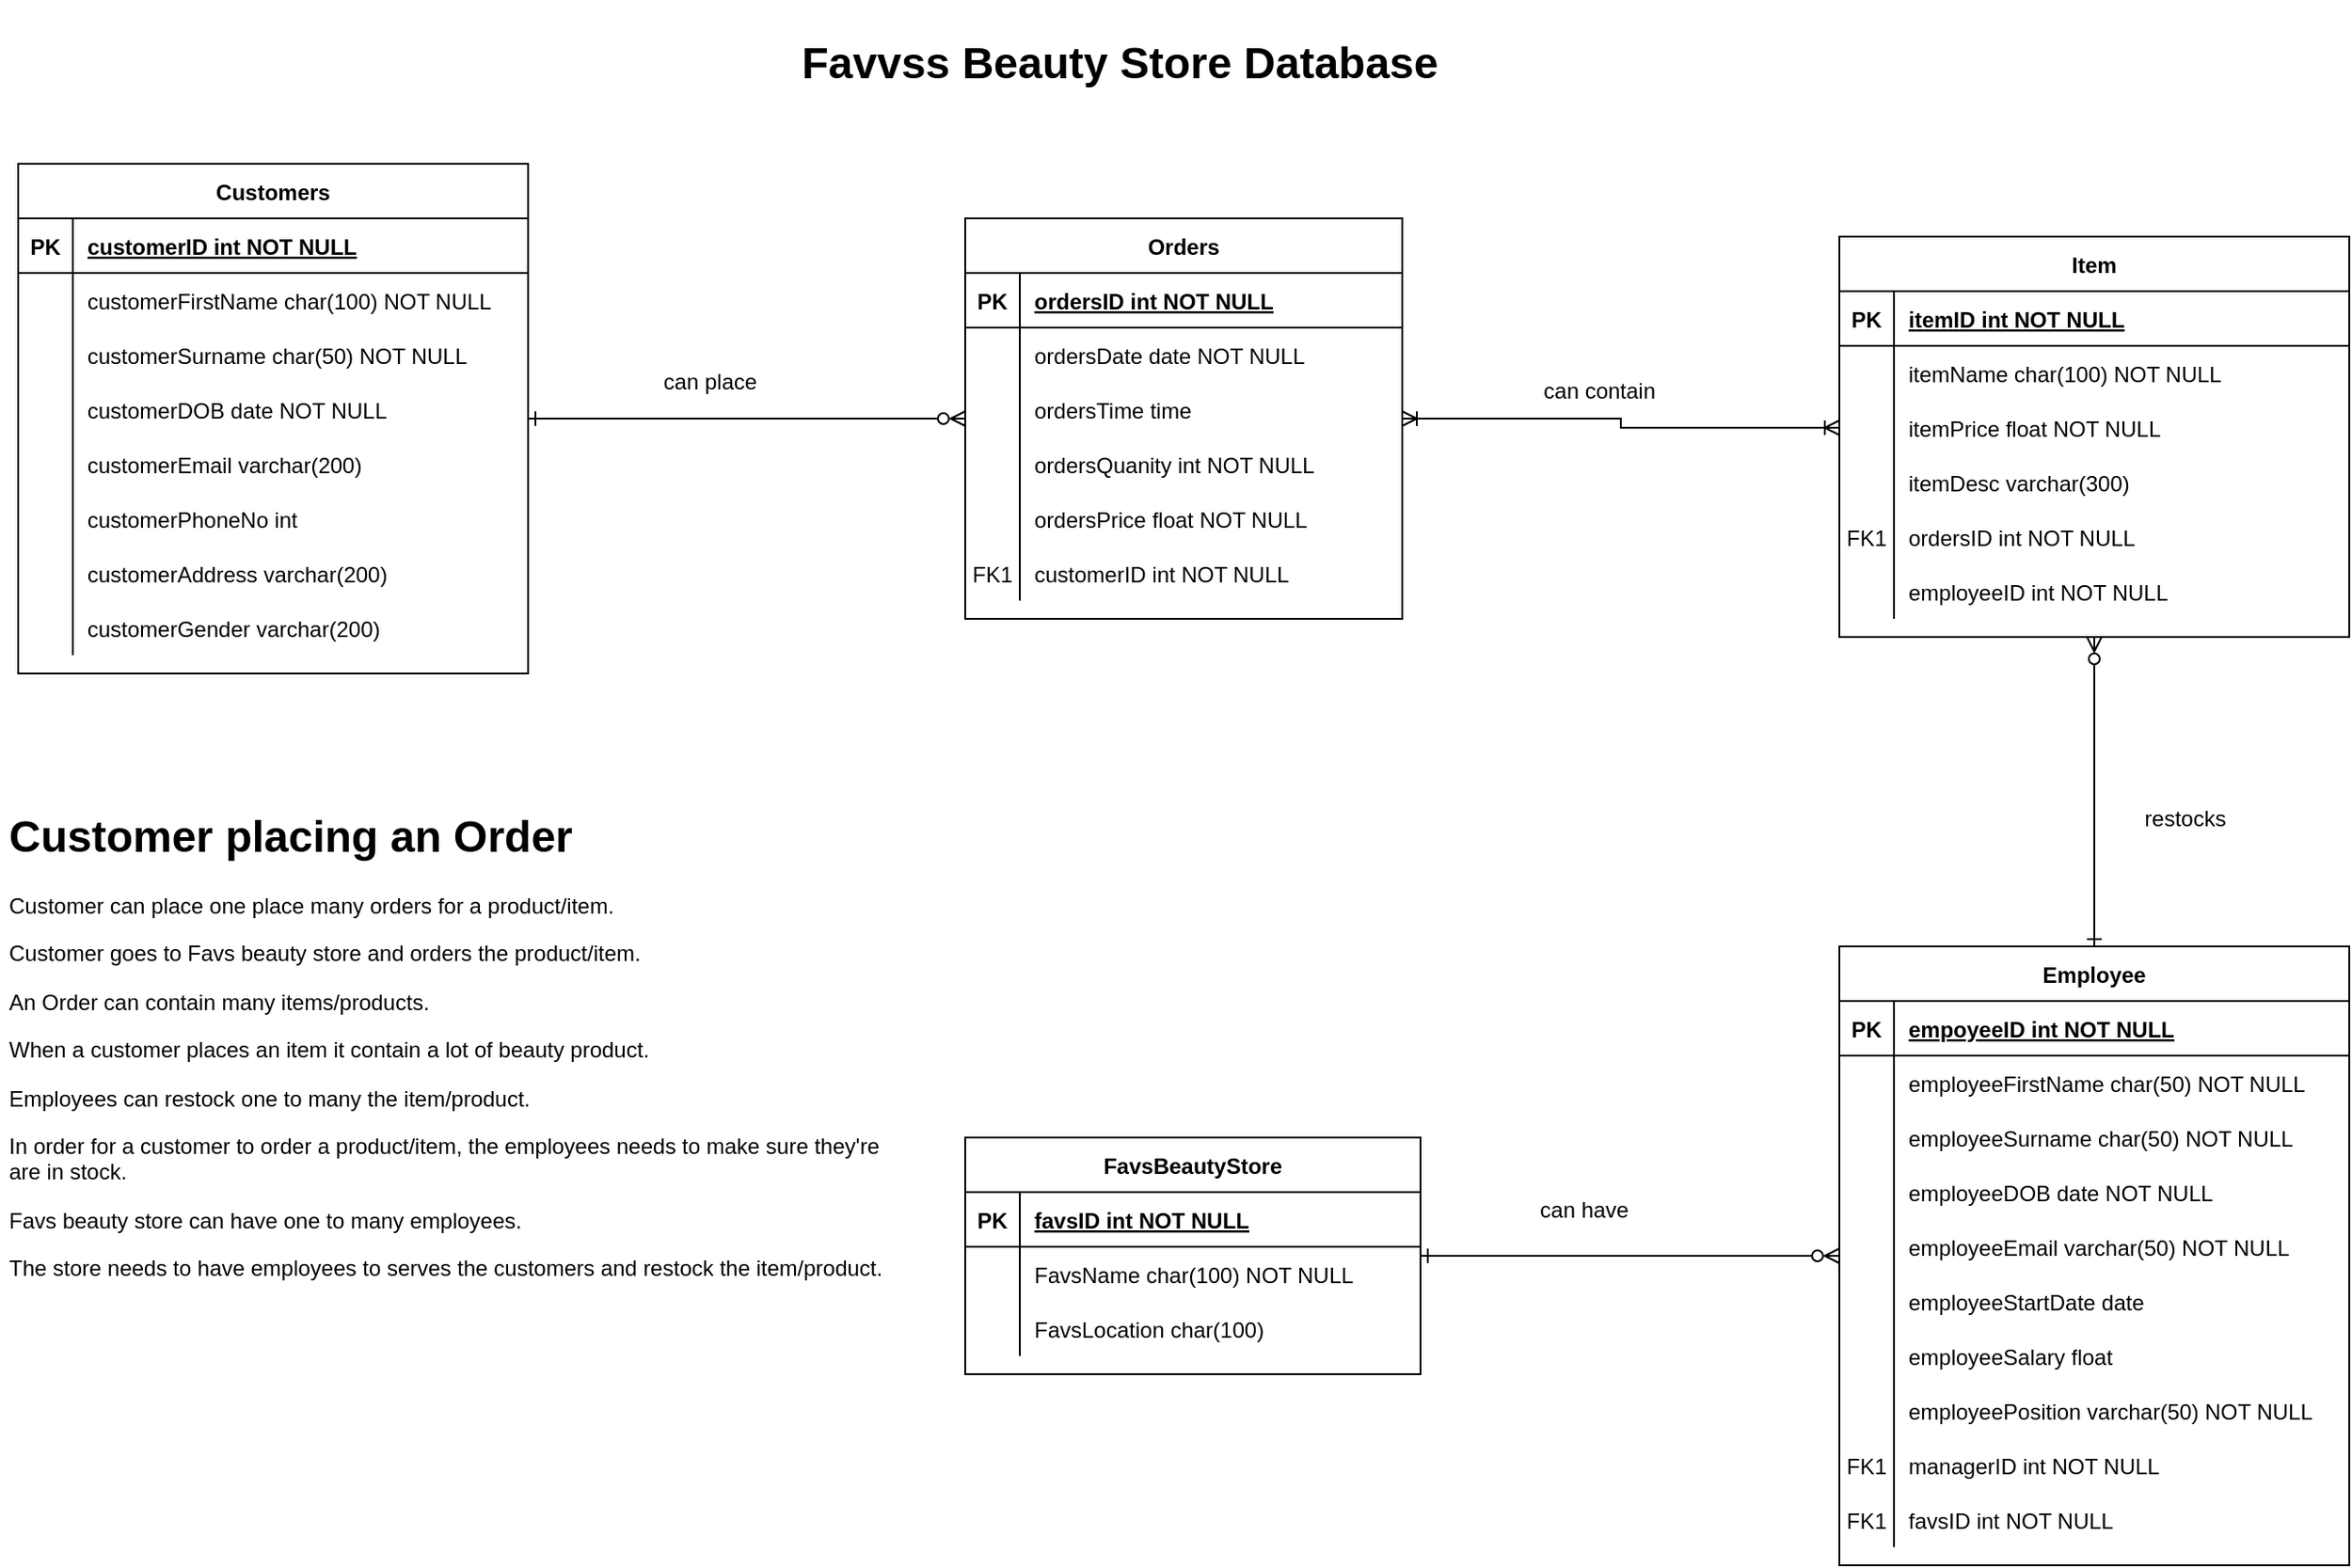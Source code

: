 <mxfile version="20.5.3" type="device"><diagram id="ezO1qDx1IrG7PtiSzBDb" name="Favs Beauty Store ERD"><mxGraphModel dx="1209" dy="577" grid="1" gridSize="10" guides="1" tooltips="1" connect="1" arrows="1" fold="1" page="1" pageScale="1" pageWidth="827" pageHeight="1169" math="0" shadow="0"><root><mxCell id="0"/><mxCell id="1" parent="0"/><mxCell id="fnPO0mJAWW64DillVWAC-1" value="Customers" style="shape=table;startSize=30;container=1;collapsible=1;childLayout=tableLayout;fixedRows=1;rowLines=0;fontStyle=1;align=center;resizeLast=1;" parent="1" vertex="1"><mxGeometry x="40" y="90" width="280" height="280" as="geometry"/></mxCell><mxCell id="fnPO0mJAWW64DillVWAC-2" value="" style="shape=partialRectangle;collapsible=0;dropTarget=0;pointerEvents=0;fillColor=none;points=[[0,0.5],[1,0.5]];portConstraint=eastwest;top=0;left=0;right=0;bottom=1;" parent="fnPO0mJAWW64DillVWAC-1" vertex="1"><mxGeometry y="30" width="280" height="30" as="geometry"/></mxCell><mxCell id="fnPO0mJAWW64DillVWAC-3" value="PK" style="shape=partialRectangle;overflow=hidden;connectable=0;fillColor=none;top=0;left=0;bottom=0;right=0;fontStyle=1;" parent="fnPO0mJAWW64DillVWAC-2" vertex="1"><mxGeometry width="30" height="30" as="geometry"><mxRectangle width="30" height="30" as="alternateBounds"/></mxGeometry></mxCell><mxCell id="fnPO0mJAWW64DillVWAC-4" value="customerID int NOT NULL " style="shape=partialRectangle;overflow=hidden;connectable=0;fillColor=none;top=0;left=0;bottom=0;right=0;align=left;spacingLeft=6;fontStyle=5;" parent="fnPO0mJAWW64DillVWAC-2" vertex="1"><mxGeometry x="30" width="250" height="30" as="geometry"><mxRectangle width="250" height="30" as="alternateBounds"/></mxGeometry></mxCell><mxCell id="fnPO0mJAWW64DillVWAC-5" value="" style="shape=partialRectangle;collapsible=0;dropTarget=0;pointerEvents=0;fillColor=none;points=[[0,0.5],[1,0.5]];portConstraint=eastwest;top=0;left=0;right=0;bottom=0;" parent="fnPO0mJAWW64DillVWAC-1" vertex="1"><mxGeometry y="60" width="280" height="30" as="geometry"/></mxCell><mxCell id="fnPO0mJAWW64DillVWAC-6" value="" style="shape=partialRectangle;overflow=hidden;connectable=0;fillColor=none;top=0;left=0;bottom=0;right=0;" parent="fnPO0mJAWW64DillVWAC-5" vertex="1"><mxGeometry width="30" height="30" as="geometry"><mxRectangle width="30" height="30" as="alternateBounds"/></mxGeometry></mxCell><mxCell id="fnPO0mJAWW64DillVWAC-7" value="customerFirstName char(100) NOT NULL" style="shape=partialRectangle;overflow=hidden;connectable=0;fillColor=none;top=0;left=0;bottom=0;right=0;align=left;spacingLeft=6;" parent="fnPO0mJAWW64DillVWAC-5" vertex="1"><mxGeometry x="30" width="250" height="30" as="geometry"><mxRectangle width="250" height="30" as="alternateBounds"/></mxGeometry></mxCell><mxCell id="wT4U9HxYUo5KCiTrs5gF-10" value="" style="shape=partialRectangle;collapsible=0;dropTarget=0;pointerEvents=0;fillColor=none;points=[[0,0.5],[1,0.5]];portConstraint=eastwest;top=0;left=0;right=0;bottom=0;" parent="fnPO0mJAWW64DillVWAC-1" vertex="1"><mxGeometry y="90" width="280" height="30" as="geometry"/></mxCell><mxCell id="wT4U9HxYUo5KCiTrs5gF-11" value="" style="shape=partialRectangle;overflow=hidden;connectable=0;fillColor=none;top=0;left=0;bottom=0;right=0;" parent="wT4U9HxYUo5KCiTrs5gF-10" vertex="1"><mxGeometry width="30" height="30" as="geometry"><mxRectangle width="30" height="30" as="alternateBounds"/></mxGeometry></mxCell><mxCell id="wT4U9HxYUo5KCiTrs5gF-12" value="customerSurname char(50) NOT NULL" style="shape=partialRectangle;overflow=hidden;connectable=0;fillColor=none;top=0;left=0;bottom=0;right=0;align=left;spacingLeft=6;" parent="wT4U9HxYUo5KCiTrs5gF-10" vertex="1"><mxGeometry x="30" width="250" height="30" as="geometry"><mxRectangle width="250" height="30" as="alternateBounds"/></mxGeometry></mxCell><mxCell id="wT4U9HxYUo5KCiTrs5gF-13" value="" style="shape=partialRectangle;collapsible=0;dropTarget=0;pointerEvents=0;fillColor=none;points=[[0,0.5],[1,0.5]];portConstraint=eastwest;top=0;left=0;right=0;bottom=0;" parent="fnPO0mJAWW64DillVWAC-1" vertex="1"><mxGeometry y="120" width="280" height="30" as="geometry"/></mxCell><mxCell id="wT4U9HxYUo5KCiTrs5gF-14" value="" style="shape=partialRectangle;overflow=hidden;connectable=0;fillColor=none;top=0;left=0;bottom=0;right=0;" parent="wT4U9HxYUo5KCiTrs5gF-13" vertex="1"><mxGeometry width="30" height="30" as="geometry"><mxRectangle width="30" height="30" as="alternateBounds"/></mxGeometry></mxCell><mxCell id="wT4U9HxYUo5KCiTrs5gF-15" value="customerDOB date NOT NULL" style="shape=partialRectangle;overflow=hidden;connectable=0;fillColor=none;top=0;left=0;bottom=0;right=0;align=left;spacingLeft=6;" parent="wT4U9HxYUo5KCiTrs5gF-13" vertex="1"><mxGeometry x="30" width="250" height="30" as="geometry"><mxRectangle width="250" height="30" as="alternateBounds"/></mxGeometry></mxCell><mxCell id="wT4U9HxYUo5KCiTrs5gF-16" value="" style="shape=partialRectangle;collapsible=0;dropTarget=0;pointerEvents=0;fillColor=none;points=[[0,0.5],[1,0.5]];portConstraint=eastwest;top=0;left=0;right=0;bottom=0;" parent="fnPO0mJAWW64DillVWAC-1" vertex="1"><mxGeometry y="150" width="280" height="30" as="geometry"/></mxCell><mxCell id="wT4U9HxYUo5KCiTrs5gF-17" value="" style="shape=partialRectangle;overflow=hidden;connectable=0;fillColor=none;top=0;left=0;bottom=0;right=0;" parent="wT4U9HxYUo5KCiTrs5gF-16" vertex="1"><mxGeometry width="30" height="30" as="geometry"><mxRectangle width="30" height="30" as="alternateBounds"/></mxGeometry></mxCell><mxCell id="wT4U9HxYUo5KCiTrs5gF-18" value="customerEmail varchar(200) " style="shape=partialRectangle;overflow=hidden;connectable=0;fillColor=none;top=0;left=0;bottom=0;right=0;align=left;spacingLeft=6;" parent="wT4U9HxYUo5KCiTrs5gF-16" vertex="1"><mxGeometry x="30" width="250" height="30" as="geometry"><mxRectangle width="250" height="30" as="alternateBounds"/></mxGeometry></mxCell><mxCell id="wT4U9HxYUo5KCiTrs5gF-19" value="" style="shape=partialRectangle;collapsible=0;dropTarget=0;pointerEvents=0;fillColor=none;points=[[0,0.5],[1,0.5]];portConstraint=eastwest;top=0;left=0;right=0;bottom=0;" parent="fnPO0mJAWW64DillVWAC-1" vertex="1"><mxGeometry y="180" width="280" height="30" as="geometry"/></mxCell><mxCell id="wT4U9HxYUo5KCiTrs5gF-20" value="" style="shape=partialRectangle;overflow=hidden;connectable=0;fillColor=none;top=0;left=0;bottom=0;right=0;" parent="wT4U9HxYUo5KCiTrs5gF-19" vertex="1"><mxGeometry width="30" height="30" as="geometry"><mxRectangle width="30" height="30" as="alternateBounds"/></mxGeometry></mxCell><mxCell id="wT4U9HxYUo5KCiTrs5gF-21" value="customerPhoneNo int" style="shape=partialRectangle;overflow=hidden;connectable=0;fillColor=none;top=0;left=0;bottom=0;right=0;align=left;spacingLeft=6;" parent="wT4U9HxYUo5KCiTrs5gF-19" vertex="1"><mxGeometry x="30" width="250" height="30" as="geometry"><mxRectangle width="250" height="30" as="alternateBounds"/></mxGeometry></mxCell><mxCell id="wT4U9HxYUo5KCiTrs5gF-22" value="" style="shape=partialRectangle;collapsible=0;dropTarget=0;pointerEvents=0;fillColor=none;points=[[0,0.5],[1,0.5]];portConstraint=eastwest;top=0;left=0;right=0;bottom=0;" parent="fnPO0mJAWW64DillVWAC-1" vertex="1"><mxGeometry y="210" width="280" height="30" as="geometry"/></mxCell><mxCell id="wT4U9HxYUo5KCiTrs5gF-23" value="" style="shape=partialRectangle;overflow=hidden;connectable=0;fillColor=none;top=0;left=0;bottom=0;right=0;" parent="wT4U9HxYUo5KCiTrs5gF-22" vertex="1"><mxGeometry width="30" height="30" as="geometry"><mxRectangle width="30" height="30" as="alternateBounds"/></mxGeometry></mxCell><mxCell id="wT4U9HxYUo5KCiTrs5gF-24" value="customerAddress varchar(200) " style="shape=partialRectangle;overflow=hidden;connectable=0;fillColor=none;top=0;left=0;bottom=0;right=0;align=left;spacingLeft=6;" parent="wT4U9HxYUo5KCiTrs5gF-22" vertex="1"><mxGeometry x="30" width="250" height="30" as="geometry"><mxRectangle width="250" height="30" as="alternateBounds"/></mxGeometry></mxCell><mxCell id="wT4U9HxYUo5KCiTrs5gF-25" value="" style="shape=partialRectangle;collapsible=0;dropTarget=0;pointerEvents=0;fillColor=none;points=[[0,0.5],[1,0.5]];portConstraint=eastwest;top=0;left=0;right=0;bottom=0;" parent="fnPO0mJAWW64DillVWAC-1" vertex="1"><mxGeometry y="240" width="280" height="30" as="geometry"/></mxCell><mxCell id="wT4U9HxYUo5KCiTrs5gF-26" value="" style="shape=partialRectangle;overflow=hidden;connectable=0;fillColor=none;top=0;left=0;bottom=0;right=0;" parent="wT4U9HxYUo5KCiTrs5gF-25" vertex="1"><mxGeometry width="30" height="30" as="geometry"><mxRectangle width="30" height="30" as="alternateBounds"/></mxGeometry></mxCell><mxCell id="wT4U9HxYUo5KCiTrs5gF-27" value="customerGender varchar(200) " style="shape=partialRectangle;overflow=hidden;connectable=0;fillColor=none;top=0;left=0;bottom=0;right=0;align=left;spacingLeft=6;" parent="wT4U9HxYUo5KCiTrs5gF-25" vertex="1"><mxGeometry x="30" width="250" height="30" as="geometry"><mxRectangle width="250" height="30" as="alternateBounds"/></mxGeometry></mxCell><mxCell id="ZWEZJq3I8FB21hP3w8vw-1" value="Orders" style="shape=table;startSize=30;container=1;collapsible=1;childLayout=tableLayout;fixedRows=1;rowLines=0;fontStyle=1;align=center;resizeLast=1;" parent="1" vertex="1"><mxGeometry x="560" y="120" width="240" height="220" as="geometry"/></mxCell><mxCell id="ZWEZJq3I8FB21hP3w8vw-2" value="" style="shape=partialRectangle;collapsible=0;dropTarget=0;pointerEvents=0;fillColor=none;points=[[0,0.5],[1,0.5]];portConstraint=eastwest;top=0;left=0;right=0;bottom=1;" parent="ZWEZJq3I8FB21hP3w8vw-1" vertex="1"><mxGeometry y="30" width="240" height="30" as="geometry"/></mxCell><mxCell id="ZWEZJq3I8FB21hP3w8vw-3" value="PK" style="shape=partialRectangle;overflow=hidden;connectable=0;fillColor=none;top=0;left=0;bottom=0;right=0;fontStyle=1;" parent="ZWEZJq3I8FB21hP3w8vw-2" vertex="1"><mxGeometry width="30" height="30" as="geometry"><mxRectangle width="30" height="30" as="alternateBounds"/></mxGeometry></mxCell><mxCell id="ZWEZJq3I8FB21hP3w8vw-4" value="ordersID int NOT NULL " style="shape=partialRectangle;overflow=hidden;connectable=0;fillColor=none;top=0;left=0;bottom=0;right=0;align=left;spacingLeft=6;fontStyle=5;" parent="ZWEZJq3I8FB21hP3w8vw-2" vertex="1"><mxGeometry x="30" width="210" height="30" as="geometry"><mxRectangle width="210" height="30" as="alternateBounds"/></mxGeometry></mxCell><mxCell id="lthlhoUBqj5_ry335lIb-24" value="" style="shape=partialRectangle;collapsible=0;dropTarget=0;pointerEvents=0;fillColor=none;points=[[0,0.5],[1,0.5]];portConstraint=eastwest;top=0;left=0;right=0;bottom=0;" parent="ZWEZJq3I8FB21hP3w8vw-1" vertex="1"><mxGeometry y="60" width="240" height="30" as="geometry"/></mxCell><mxCell id="lthlhoUBqj5_ry335lIb-25" value="" style="shape=partialRectangle;overflow=hidden;connectable=0;fillColor=none;top=0;left=0;bottom=0;right=0;" parent="lthlhoUBqj5_ry335lIb-24" vertex="1"><mxGeometry width="30" height="30" as="geometry"><mxRectangle width="30" height="30" as="alternateBounds"/></mxGeometry></mxCell><mxCell id="lthlhoUBqj5_ry335lIb-26" value="ordersDate date NOT NULL" style="shape=partialRectangle;overflow=hidden;connectable=0;fillColor=none;top=0;left=0;bottom=0;right=0;align=left;spacingLeft=6;" parent="lthlhoUBqj5_ry335lIb-24" vertex="1"><mxGeometry x="30" width="210" height="30" as="geometry"><mxRectangle width="210" height="30" as="alternateBounds"/></mxGeometry></mxCell><mxCell id="lthlhoUBqj5_ry335lIb-30" value="" style="shape=partialRectangle;collapsible=0;dropTarget=0;pointerEvents=0;fillColor=none;points=[[0,0.5],[1,0.5]];portConstraint=eastwest;top=0;left=0;right=0;bottom=0;" parent="ZWEZJq3I8FB21hP3w8vw-1" vertex="1"><mxGeometry y="90" width="240" height="30" as="geometry"/></mxCell><mxCell id="lthlhoUBqj5_ry335lIb-31" value="" style="shape=partialRectangle;overflow=hidden;connectable=0;fillColor=none;top=0;left=0;bottom=0;right=0;" parent="lthlhoUBqj5_ry335lIb-30" vertex="1"><mxGeometry width="30" height="30" as="geometry"><mxRectangle width="30" height="30" as="alternateBounds"/></mxGeometry></mxCell><mxCell id="lthlhoUBqj5_ry335lIb-32" value="ordersTime time " style="shape=partialRectangle;overflow=hidden;connectable=0;fillColor=none;top=0;left=0;bottom=0;right=0;align=left;spacingLeft=6;" parent="lthlhoUBqj5_ry335lIb-30" vertex="1"><mxGeometry x="30" width="210" height="30" as="geometry"><mxRectangle width="210" height="30" as="alternateBounds"/></mxGeometry></mxCell><mxCell id="lthlhoUBqj5_ry335lIb-27" value="" style="shape=partialRectangle;collapsible=0;dropTarget=0;pointerEvents=0;fillColor=none;points=[[0,0.5],[1,0.5]];portConstraint=eastwest;top=0;left=0;right=0;bottom=0;" parent="ZWEZJq3I8FB21hP3w8vw-1" vertex="1"><mxGeometry y="120" width="240" height="30" as="geometry"/></mxCell><mxCell id="lthlhoUBqj5_ry335lIb-28" value="" style="shape=partialRectangle;overflow=hidden;connectable=0;fillColor=none;top=0;left=0;bottom=0;right=0;" parent="lthlhoUBqj5_ry335lIb-27" vertex="1"><mxGeometry width="30" height="30" as="geometry"><mxRectangle width="30" height="30" as="alternateBounds"/></mxGeometry></mxCell><mxCell id="lthlhoUBqj5_ry335lIb-29" value="ordersQuanity int NOT NULL" style="shape=partialRectangle;overflow=hidden;connectable=0;fillColor=none;top=0;left=0;bottom=0;right=0;align=left;spacingLeft=6;" parent="lthlhoUBqj5_ry335lIb-27" vertex="1"><mxGeometry x="30" width="210" height="30" as="geometry"><mxRectangle width="210" height="30" as="alternateBounds"/></mxGeometry></mxCell><mxCell id="lthlhoUBqj5_ry335lIb-21" value="" style="shape=partialRectangle;collapsible=0;dropTarget=0;pointerEvents=0;fillColor=none;points=[[0,0.5],[1,0.5]];portConstraint=eastwest;top=0;left=0;right=0;bottom=0;" parent="ZWEZJq3I8FB21hP3w8vw-1" vertex="1"><mxGeometry y="150" width="240" height="30" as="geometry"/></mxCell><mxCell id="lthlhoUBqj5_ry335lIb-22" value="" style="shape=partialRectangle;overflow=hidden;connectable=0;fillColor=none;top=0;left=0;bottom=0;right=0;" parent="lthlhoUBqj5_ry335lIb-21" vertex="1"><mxGeometry width="30" height="30" as="geometry"><mxRectangle width="30" height="30" as="alternateBounds"/></mxGeometry></mxCell><mxCell id="lthlhoUBqj5_ry335lIb-23" value="ordersPrice float NOT NULL" style="shape=partialRectangle;overflow=hidden;connectable=0;fillColor=none;top=0;left=0;bottom=0;right=0;align=left;spacingLeft=6;" parent="lthlhoUBqj5_ry335lIb-21" vertex="1"><mxGeometry x="30" width="210" height="30" as="geometry"><mxRectangle width="210" height="30" as="alternateBounds"/></mxGeometry></mxCell><mxCell id="ZWEZJq3I8FB21hP3w8vw-5" value="" style="shape=partialRectangle;collapsible=0;dropTarget=0;pointerEvents=0;fillColor=none;points=[[0,0.5],[1,0.5]];portConstraint=eastwest;top=0;left=0;right=0;bottom=0;" parent="ZWEZJq3I8FB21hP3w8vw-1" vertex="1"><mxGeometry y="180" width="240" height="30" as="geometry"/></mxCell><mxCell id="ZWEZJq3I8FB21hP3w8vw-6" value="FK1" style="shape=partialRectangle;overflow=hidden;connectable=0;fillColor=none;top=0;left=0;bottom=0;right=0;" parent="ZWEZJq3I8FB21hP3w8vw-5" vertex="1"><mxGeometry width="30" height="30" as="geometry"><mxRectangle width="30" height="30" as="alternateBounds"/></mxGeometry></mxCell><mxCell id="ZWEZJq3I8FB21hP3w8vw-7" value="customerID int NOT NULL" style="shape=partialRectangle;overflow=hidden;connectable=0;fillColor=none;top=0;left=0;bottom=0;right=0;align=left;spacingLeft=6;" parent="ZWEZJq3I8FB21hP3w8vw-5" vertex="1"><mxGeometry x="30" width="210" height="30" as="geometry"><mxRectangle width="210" height="30" as="alternateBounds"/></mxGeometry></mxCell><mxCell id="ZWEZJq3I8FB21hP3w8vw-11" value="Item" style="shape=table;startSize=30;container=1;collapsible=1;childLayout=tableLayout;fixedRows=1;rowLines=0;fontStyle=1;align=center;resizeLast=1;" parent="1" vertex="1"><mxGeometry x="1040" y="130" width="280" height="220" as="geometry"/></mxCell><mxCell id="ZWEZJq3I8FB21hP3w8vw-12" value="" style="shape=partialRectangle;collapsible=0;dropTarget=0;pointerEvents=0;fillColor=none;points=[[0,0.5],[1,0.5]];portConstraint=eastwest;top=0;left=0;right=0;bottom=1;" parent="ZWEZJq3I8FB21hP3w8vw-11" vertex="1"><mxGeometry y="30" width="280" height="30" as="geometry"/></mxCell><mxCell id="ZWEZJq3I8FB21hP3w8vw-13" value="PK" style="shape=partialRectangle;overflow=hidden;connectable=0;fillColor=none;top=0;left=0;bottom=0;right=0;fontStyle=1;" parent="ZWEZJq3I8FB21hP3w8vw-12" vertex="1"><mxGeometry width="30" height="30" as="geometry"><mxRectangle width="30" height="30" as="alternateBounds"/></mxGeometry></mxCell><mxCell id="ZWEZJq3I8FB21hP3w8vw-14" value="itemID int NOT NULL " style="shape=partialRectangle;overflow=hidden;connectable=0;fillColor=none;top=0;left=0;bottom=0;right=0;align=left;spacingLeft=6;fontStyle=5;" parent="ZWEZJq3I8FB21hP3w8vw-12" vertex="1"><mxGeometry x="30" width="250" height="30" as="geometry"><mxRectangle width="250" height="30" as="alternateBounds"/></mxGeometry></mxCell><mxCell id="lthlhoUBqj5_ry335lIb-36" value="" style="shape=partialRectangle;collapsible=0;dropTarget=0;pointerEvents=0;fillColor=none;points=[[0,0.5],[1,0.5]];portConstraint=eastwest;top=0;left=0;right=0;bottom=0;" parent="ZWEZJq3I8FB21hP3w8vw-11" vertex="1"><mxGeometry y="60" width="280" height="30" as="geometry"/></mxCell><mxCell id="lthlhoUBqj5_ry335lIb-37" value="" style="shape=partialRectangle;overflow=hidden;connectable=0;fillColor=none;top=0;left=0;bottom=0;right=0;" parent="lthlhoUBqj5_ry335lIb-36" vertex="1"><mxGeometry width="30" height="30" as="geometry"><mxRectangle width="30" height="30" as="alternateBounds"/></mxGeometry></mxCell><mxCell id="lthlhoUBqj5_ry335lIb-38" value="itemName char(100) NOT NULL" style="shape=partialRectangle;overflow=hidden;connectable=0;fillColor=none;top=0;left=0;bottom=0;right=0;align=left;spacingLeft=6;" parent="lthlhoUBqj5_ry335lIb-36" vertex="1"><mxGeometry x="30" width="250" height="30" as="geometry"><mxRectangle width="250" height="30" as="alternateBounds"/></mxGeometry></mxCell><mxCell id="lthlhoUBqj5_ry335lIb-39" value="" style="shape=partialRectangle;collapsible=0;dropTarget=0;pointerEvents=0;fillColor=none;points=[[0,0.5],[1,0.5]];portConstraint=eastwest;top=0;left=0;right=0;bottom=0;" parent="ZWEZJq3I8FB21hP3w8vw-11" vertex="1"><mxGeometry y="90" width="280" height="30" as="geometry"/></mxCell><mxCell id="lthlhoUBqj5_ry335lIb-40" value="" style="shape=partialRectangle;overflow=hidden;connectable=0;fillColor=none;top=0;left=0;bottom=0;right=0;" parent="lthlhoUBqj5_ry335lIb-39" vertex="1"><mxGeometry width="30" height="30" as="geometry"><mxRectangle width="30" height="30" as="alternateBounds"/></mxGeometry></mxCell><mxCell id="lthlhoUBqj5_ry335lIb-41" value="itemPrice float NOT NULL" style="shape=partialRectangle;overflow=hidden;connectable=0;fillColor=none;top=0;left=0;bottom=0;right=0;align=left;spacingLeft=6;" parent="lthlhoUBqj5_ry335lIb-39" vertex="1"><mxGeometry x="30" width="250" height="30" as="geometry"><mxRectangle width="250" height="30" as="alternateBounds"/></mxGeometry></mxCell><mxCell id="lthlhoUBqj5_ry335lIb-33" value="" style="shape=partialRectangle;collapsible=0;dropTarget=0;pointerEvents=0;fillColor=none;points=[[0,0.5],[1,0.5]];portConstraint=eastwest;top=0;left=0;right=0;bottom=0;" parent="ZWEZJq3I8FB21hP3w8vw-11" vertex="1"><mxGeometry y="120" width="280" height="30" as="geometry"/></mxCell><mxCell id="lthlhoUBqj5_ry335lIb-34" value="" style="shape=partialRectangle;overflow=hidden;connectable=0;fillColor=none;top=0;left=0;bottom=0;right=0;" parent="lthlhoUBqj5_ry335lIb-33" vertex="1"><mxGeometry width="30" height="30" as="geometry"><mxRectangle width="30" height="30" as="alternateBounds"/></mxGeometry></mxCell><mxCell id="lthlhoUBqj5_ry335lIb-35" value="itemDesc varchar(300) " style="shape=partialRectangle;overflow=hidden;connectable=0;fillColor=none;top=0;left=0;bottom=0;right=0;align=left;spacingLeft=6;" parent="lthlhoUBqj5_ry335lIb-33" vertex="1"><mxGeometry x="30" width="250" height="30" as="geometry"><mxRectangle width="250" height="30" as="alternateBounds"/></mxGeometry></mxCell><mxCell id="ZWEZJq3I8FB21hP3w8vw-15" value="" style="shape=partialRectangle;collapsible=0;dropTarget=0;pointerEvents=0;fillColor=none;points=[[0,0.5],[1,0.5]];portConstraint=eastwest;top=0;left=0;right=0;bottom=0;" parent="ZWEZJq3I8FB21hP3w8vw-11" vertex="1"><mxGeometry y="150" width="280" height="30" as="geometry"/></mxCell><mxCell id="ZWEZJq3I8FB21hP3w8vw-16" value="FK1" style="shape=partialRectangle;overflow=hidden;connectable=0;fillColor=none;top=0;left=0;bottom=0;right=0;" parent="ZWEZJq3I8FB21hP3w8vw-15" vertex="1"><mxGeometry width="30" height="30" as="geometry"><mxRectangle width="30" height="30" as="alternateBounds"/></mxGeometry></mxCell><mxCell id="ZWEZJq3I8FB21hP3w8vw-17" value="ordersID int NOT NULL" style="shape=partialRectangle;overflow=hidden;connectable=0;fillColor=none;top=0;left=0;bottom=0;right=0;align=left;spacingLeft=6;" parent="ZWEZJq3I8FB21hP3w8vw-15" vertex="1"><mxGeometry x="30" width="250" height="30" as="geometry"><mxRectangle width="250" height="30" as="alternateBounds"/></mxGeometry></mxCell><mxCell id="ZWEZJq3I8FB21hP3w8vw-18" value="" style="shape=partialRectangle;collapsible=0;dropTarget=0;pointerEvents=0;fillColor=none;points=[[0,0.5],[1,0.5]];portConstraint=eastwest;top=0;left=0;right=0;bottom=0;" parent="ZWEZJq3I8FB21hP3w8vw-11" vertex="1"><mxGeometry y="180" width="280" height="30" as="geometry"/></mxCell><mxCell id="ZWEZJq3I8FB21hP3w8vw-19" value="" style="shape=partialRectangle;overflow=hidden;connectable=0;fillColor=none;top=0;left=0;bottom=0;right=0;" parent="ZWEZJq3I8FB21hP3w8vw-18" vertex="1"><mxGeometry width="30" height="30" as="geometry"><mxRectangle width="30" height="30" as="alternateBounds"/></mxGeometry></mxCell><mxCell id="ZWEZJq3I8FB21hP3w8vw-20" value="employeeID int NOT NULL" style="shape=partialRectangle;overflow=hidden;connectable=0;fillColor=none;top=0;left=0;bottom=0;right=0;align=left;spacingLeft=6;" parent="ZWEZJq3I8FB21hP3w8vw-18" vertex="1"><mxGeometry x="30" width="250" height="30" as="geometry"><mxRectangle width="250" height="30" as="alternateBounds"/></mxGeometry></mxCell><mxCell id="mqfSGYTWSaZhg5bRc9wc-16" value="FavsBeautyStore" style="shape=table;startSize=30;container=1;collapsible=1;childLayout=tableLayout;fixedRows=1;rowLines=0;fontStyle=1;align=center;resizeLast=1;" parent="1" vertex="1"><mxGeometry x="560" y="625" width="250" height="130" as="geometry"/></mxCell><mxCell id="mqfSGYTWSaZhg5bRc9wc-17" value="" style="shape=partialRectangle;collapsible=0;dropTarget=0;pointerEvents=0;fillColor=none;points=[[0,0.5],[1,0.5]];portConstraint=eastwest;top=0;left=0;right=0;bottom=1;" parent="mqfSGYTWSaZhg5bRc9wc-16" vertex="1"><mxGeometry y="30" width="250" height="30" as="geometry"/></mxCell><mxCell id="mqfSGYTWSaZhg5bRc9wc-18" value="PK" style="shape=partialRectangle;overflow=hidden;connectable=0;fillColor=none;top=0;left=0;bottom=0;right=0;fontStyle=1;" parent="mqfSGYTWSaZhg5bRc9wc-17" vertex="1"><mxGeometry width="30" height="30" as="geometry"><mxRectangle width="30" height="30" as="alternateBounds"/></mxGeometry></mxCell><mxCell id="mqfSGYTWSaZhg5bRc9wc-19" value="favsID int NOT NULL " style="shape=partialRectangle;overflow=hidden;connectable=0;fillColor=none;top=0;left=0;bottom=0;right=0;align=left;spacingLeft=6;fontStyle=5;" parent="mqfSGYTWSaZhg5bRc9wc-17" vertex="1"><mxGeometry x="30" width="220" height="30" as="geometry"><mxRectangle width="220" height="30" as="alternateBounds"/></mxGeometry></mxCell><mxCell id="mqfSGYTWSaZhg5bRc9wc-20" value="" style="shape=partialRectangle;collapsible=0;dropTarget=0;pointerEvents=0;fillColor=none;points=[[0,0.5],[1,0.5]];portConstraint=eastwest;top=0;left=0;right=0;bottom=0;" parent="mqfSGYTWSaZhg5bRc9wc-16" vertex="1"><mxGeometry y="60" width="250" height="30" as="geometry"/></mxCell><mxCell id="mqfSGYTWSaZhg5bRc9wc-21" value="" style="shape=partialRectangle;overflow=hidden;connectable=0;fillColor=none;top=0;left=0;bottom=0;right=0;" parent="mqfSGYTWSaZhg5bRc9wc-20" vertex="1"><mxGeometry width="30" height="30" as="geometry"><mxRectangle width="30" height="30" as="alternateBounds"/></mxGeometry></mxCell><mxCell id="mqfSGYTWSaZhg5bRc9wc-22" value="FavsName char(100) NOT NULL" style="shape=partialRectangle;overflow=hidden;connectable=0;fillColor=none;top=0;left=0;bottom=0;right=0;align=left;spacingLeft=6;" parent="mqfSGYTWSaZhg5bRc9wc-20" vertex="1"><mxGeometry x="30" width="220" height="30" as="geometry"><mxRectangle width="220" height="30" as="alternateBounds"/></mxGeometry></mxCell><mxCell id="mqfSGYTWSaZhg5bRc9wc-23" value="" style="shape=partialRectangle;collapsible=0;dropTarget=0;pointerEvents=0;fillColor=none;points=[[0,0.5],[1,0.5]];portConstraint=eastwest;top=0;left=0;right=0;bottom=0;" parent="mqfSGYTWSaZhg5bRc9wc-16" vertex="1"><mxGeometry y="90" width="250" height="30" as="geometry"/></mxCell><mxCell id="mqfSGYTWSaZhg5bRc9wc-24" value="" style="shape=partialRectangle;overflow=hidden;connectable=0;fillColor=none;top=0;left=0;bottom=0;right=0;" parent="mqfSGYTWSaZhg5bRc9wc-23" vertex="1"><mxGeometry width="30" height="30" as="geometry"><mxRectangle width="30" height="30" as="alternateBounds"/></mxGeometry></mxCell><mxCell id="mqfSGYTWSaZhg5bRc9wc-25" value="FavsLocation char(100) " style="shape=partialRectangle;overflow=hidden;connectable=0;fillColor=none;top=0;left=0;bottom=0;right=0;align=left;spacingLeft=6;" parent="mqfSGYTWSaZhg5bRc9wc-23" vertex="1"><mxGeometry x="30" width="220" height="30" as="geometry"><mxRectangle width="220" height="30" as="alternateBounds"/></mxGeometry></mxCell><mxCell id="kgt7GjHCYwNwEnGpOsVq-30" style="edgeStyle=orthogonalEdgeStyle;rounded=0;orthogonalLoop=1;jettySize=auto;html=1;startArrow=ERone;startFill=0;endArrow=ERzeroToMany;endFill=0;" parent="1" source="kgt7GjHCYwNwEnGpOsVq-1" target="ZWEZJq3I8FB21hP3w8vw-11" edge="1"><mxGeometry relative="1" as="geometry"/></mxCell><mxCell id="kgt7GjHCYwNwEnGpOsVq-1" value="Employee" style="shape=table;startSize=30;container=1;collapsible=1;childLayout=tableLayout;fixedRows=1;rowLines=0;fontStyle=1;align=center;resizeLast=1;" parent="1" vertex="1"><mxGeometry x="1040" y="520" width="280" height="340" as="geometry"/></mxCell><mxCell id="kgt7GjHCYwNwEnGpOsVq-2" value="" style="shape=partialRectangle;collapsible=0;dropTarget=0;pointerEvents=0;fillColor=none;points=[[0,0.5],[1,0.5]];portConstraint=eastwest;top=0;left=0;right=0;bottom=1;" parent="kgt7GjHCYwNwEnGpOsVq-1" vertex="1"><mxGeometry y="30" width="280" height="30" as="geometry"/></mxCell><mxCell id="kgt7GjHCYwNwEnGpOsVq-3" value="PK" style="shape=partialRectangle;overflow=hidden;connectable=0;fillColor=none;top=0;left=0;bottom=0;right=0;fontStyle=1;" parent="kgt7GjHCYwNwEnGpOsVq-2" vertex="1"><mxGeometry width="30" height="30" as="geometry"><mxRectangle width="30" height="30" as="alternateBounds"/></mxGeometry></mxCell><mxCell id="kgt7GjHCYwNwEnGpOsVq-4" value="empoyeeID int NOT NULL " style="shape=partialRectangle;overflow=hidden;connectable=0;fillColor=none;top=0;left=0;bottom=0;right=0;align=left;spacingLeft=6;fontStyle=5;" parent="kgt7GjHCYwNwEnGpOsVq-2" vertex="1"><mxGeometry x="30" width="250" height="30" as="geometry"><mxRectangle width="250" height="30" as="alternateBounds"/></mxGeometry></mxCell><mxCell id="kgt7GjHCYwNwEnGpOsVq-14" value="" style="shape=partialRectangle;collapsible=0;dropTarget=0;pointerEvents=0;fillColor=none;points=[[0,0.5],[1,0.5]];portConstraint=eastwest;top=0;left=0;right=0;bottom=0;" parent="kgt7GjHCYwNwEnGpOsVq-1" vertex="1"><mxGeometry y="60" width="280" height="30" as="geometry"/></mxCell><mxCell id="kgt7GjHCYwNwEnGpOsVq-15" value="" style="shape=partialRectangle;overflow=hidden;connectable=0;fillColor=none;top=0;left=0;bottom=0;right=0;" parent="kgt7GjHCYwNwEnGpOsVq-14" vertex="1"><mxGeometry width="30" height="30" as="geometry"><mxRectangle width="30" height="30" as="alternateBounds"/></mxGeometry></mxCell><mxCell id="kgt7GjHCYwNwEnGpOsVq-16" value="employeeFirstName char(50) NOT NULL" style="shape=partialRectangle;overflow=hidden;connectable=0;fillColor=none;top=0;left=0;bottom=0;right=0;align=left;spacingLeft=6;" parent="kgt7GjHCYwNwEnGpOsVq-14" vertex="1"><mxGeometry x="30" width="250" height="30" as="geometry"><mxRectangle width="250" height="30" as="alternateBounds"/></mxGeometry></mxCell><mxCell id="kgt7GjHCYwNwEnGpOsVq-11" value="" style="shape=partialRectangle;collapsible=0;dropTarget=0;pointerEvents=0;fillColor=none;points=[[0,0.5],[1,0.5]];portConstraint=eastwest;top=0;left=0;right=0;bottom=0;" parent="kgt7GjHCYwNwEnGpOsVq-1" vertex="1"><mxGeometry y="90" width="280" height="30" as="geometry"/></mxCell><mxCell id="kgt7GjHCYwNwEnGpOsVq-12" value="" style="shape=partialRectangle;overflow=hidden;connectable=0;fillColor=none;top=0;left=0;bottom=0;right=0;" parent="kgt7GjHCYwNwEnGpOsVq-11" vertex="1"><mxGeometry width="30" height="30" as="geometry"><mxRectangle width="30" height="30" as="alternateBounds"/></mxGeometry></mxCell><mxCell id="kgt7GjHCYwNwEnGpOsVq-13" value="employeeSurname char(50) NOT NULL" style="shape=partialRectangle;overflow=hidden;connectable=0;fillColor=none;top=0;left=0;bottom=0;right=0;align=left;spacingLeft=6;" parent="kgt7GjHCYwNwEnGpOsVq-11" vertex="1"><mxGeometry x="30" width="250" height="30" as="geometry"><mxRectangle width="250" height="30" as="alternateBounds"/></mxGeometry></mxCell><mxCell id="kgt7GjHCYwNwEnGpOsVq-8" value="" style="shape=partialRectangle;collapsible=0;dropTarget=0;pointerEvents=0;fillColor=none;points=[[0,0.5],[1,0.5]];portConstraint=eastwest;top=0;left=0;right=0;bottom=0;" parent="kgt7GjHCYwNwEnGpOsVq-1" vertex="1"><mxGeometry y="120" width="280" height="30" as="geometry"/></mxCell><mxCell id="kgt7GjHCYwNwEnGpOsVq-9" value="" style="shape=partialRectangle;overflow=hidden;connectable=0;fillColor=none;top=0;left=0;bottom=0;right=0;" parent="kgt7GjHCYwNwEnGpOsVq-8" vertex="1"><mxGeometry width="30" height="30" as="geometry"><mxRectangle width="30" height="30" as="alternateBounds"/></mxGeometry></mxCell><mxCell id="kgt7GjHCYwNwEnGpOsVq-10" value="employeeDOB date NOT NULL" style="shape=partialRectangle;overflow=hidden;connectable=0;fillColor=none;top=0;left=0;bottom=0;right=0;align=left;spacingLeft=6;" parent="kgt7GjHCYwNwEnGpOsVq-8" vertex="1"><mxGeometry x="30" width="250" height="30" as="geometry"><mxRectangle width="250" height="30" as="alternateBounds"/></mxGeometry></mxCell><mxCell id="kgt7GjHCYwNwEnGpOsVq-23" value="" style="shape=partialRectangle;collapsible=0;dropTarget=0;pointerEvents=0;fillColor=none;points=[[0,0.5],[1,0.5]];portConstraint=eastwest;top=0;left=0;right=0;bottom=0;" parent="kgt7GjHCYwNwEnGpOsVq-1" vertex="1"><mxGeometry y="150" width="280" height="30" as="geometry"/></mxCell><mxCell id="kgt7GjHCYwNwEnGpOsVq-24" value="" style="shape=partialRectangle;overflow=hidden;connectable=0;fillColor=none;top=0;left=0;bottom=0;right=0;" parent="kgt7GjHCYwNwEnGpOsVq-23" vertex="1"><mxGeometry width="30" height="30" as="geometry"><mxRectangle width="30" height="30" as="alternateBounds"/></mxGeometry></mxCell><mxCell id="kgt7GjHCYwNwEnGpOsVq-25" value="employeeEmail varchar(50) NOT NULL" style="shape=partialRectangle;overflow=hidden;connectable=0;fillColor=none;top=0;left=0;bottom=0;right=0;align=left;spacingLeft=6;" parent="kgt7GjHCYwNwEnGpOsVq-23" vertex="1"><mxGeometry x="30" width="250" height="30" as="geometry"><mxRectangle width="250" height="30" as="alternateBounds"/></mxGeometry></mxCell><mxCell id="kgt7GjHCYwNwEnGpOsVq-20" value="" style="shape=partialRectangle;collapsible=0;dropTarget=0;pointerEvents=0;fillColor=none;points=[[0,0.5],[1,0.5]];portConstraint=eastwest;top=0;left=0;right=0;bottom=0;" parent="kgt7GjHCYwNwEnGpOsVq-1" vertex="1"><mxGeometry y="180" width="280" height="30" as="geometry"/></mxCell><mxCell id="kgt7GjHCYwNwEnGpOsVq-21" value="" style="shape=partialRectangle;overflow=hidden;connectable=0;fillColor=none;top=0;left=0;bottom=0;right=0;" parent="kgt7GjHCYwNwEnGpOsVq-20" vertex="1"><mxGeometry width="30" height="30" as="geometry"><mxRectangle width="30" height="30" as="alternateBounds"/></mxGeometry></mxCell><mxCell id="kgt7GjHCYwNwEnGpOsVq-22" value="employeeStartDate date  " style="shape=partialRectangle;overflow=hidden;connectable=0;fillColor=none;top=0;left=0;bottom=0;right=0;align=left;spacingLeft=6;" parent="kgt7GjHCYwNwEnGpOsVq-20" vertex="1"><mxGeometry x="30" width="250" height="30" as="geometry"><mxRectangle width="250" height="30" as="alternateBounds"/></mxGeometry></mxCell><mxCell id="kgt7GjHCYwNwEnGpOsVq-17" value="" style="shape=partialRectangle;collapsible=0;dropTarget=0;pointerEvents=0;fillColor=none;points=[[0,0.5],[1,0.5]];portConstraint=eastwest;top=0;left=0;right=0;bottom=0;" parent="kgt7GjHCYwNwEnGpOsVq-1" vertex="1"><mxGeometry y="210" width="280" height="30" as="geometry"/></mxCell><mxCell id="kgt7GjHCYwNwEnGpOsVq-18" value="" style="shape=partialRectangle;overflow=hidden;connectable=0;fillColor=none;top=0;left=0;bottom=0;right=0;" parent="kgt7GjHCYwNwEnGpOsVq-17" vertex="1"><mxGeometry width="30" height="30" as="geometry"><mxRectangle width="30" height="30" as="alternateBounds"/></mxGeometry></mxCell><mxCell id="kgt7GjHCYwNwEnGpOsVq-19" value="employeeSalary float " style="shape=partialRectangle;overflow=hidden;connectable=0;fillColor=none;top=0;left=0;bottom=0;right=0;align=left;spacingLeft=6;" parent="kgt7GjHCYwNwEnGpOsVq-17" vertex="1"><mxGeometry x="30" width="250" height="30" as="geometry"><mxRectangle width="250" height="30" as="alternateBounds"/></mxGeometry></mxCell><mxCell id="kgt7GjHCYwNwEnGpOsVq-5" value="" style="shape=partialRectangle;collapsible=0;dropTarget=0;pointerEvents=0;fillColor=none;points=[[0,0.5],[1,0.5]];portConstraint=eastwest;top=0;left=0;right=0;bottom=0;" parent="kgt7GjHCYwNwEnGpOsVq-1" vertex="1"><mxGeometry y="240" width="280" height="30" as="geometry"/></mxCell><mxCell id="kgt7GjHCYwNwEnGpOsVq-6" value="" style="shape=partialRectangle;overflow=hidden;connectable=0;fillColor=none;top=0;left=0;bottom=0;right=0;" parent="kgt7GjHCYwNwEnGpOsVq-5" vertex="1"><mxGeometry width="30" height="30" as="geometry"><mxRectangle width="30" height="30" as="alternateBounds"/></mxGeometry></mxCell><mxCell id="kgt7GjHCYwNwEnGpOsVq-7" value="employeePosition varchar(50) NOT NULL" style="shape=partialRectangle;overflow=hidden;connectable=0;fillColor=none;top=0;left=0;bottom=0;right=0;align=left;spacingLeft=6;" parent="kgt7GjHCYwNwEnGpOsVq-5" vertex="1"><mxGeometry x="30" width="250" height="30" as="geometry"><mxRectangle width="250" height="30" as="alternateBounds"/></mxGeometry></mxCell><mxCell id="kgt7GjHCYwNwEnGpOsVq-26" value="" style="shape=partialRectangle;collapsible=0;dropTarget=0;pointerEvents=0;fillColor=none;points=[[0,0.5],[1,0.5]];portConstraint=eastwest;top=0;left=0;right=0;bottom=0;" parent="kgt7GjHCYwNwEnGpOsVq-1" vertex="1"><mxGeometry y="270" width="280" height="30" as="geometry"/></mxCell><mxCell id="kgt7GjHCYwNwEnGpOsVq-27" value="FK1" style="shape=partialRectangle;overflow=hidden;connectable=0;fillColor=none;top=0;left=0;bottom=0;right=0;" parent="kgt7GjHCYwNwEnGpOsVq-26" vertex="1"><mxGeometry width="30" height="30" as="geometry"><mxRectangle width="30" height="30" as="alternateBounds"/></mxGeometry></mxCell><mxCell id="kgt7GjHCYwNwEnGpOsVq-28" value="managerID int NOT NULL" style="shape=partialRectangle;overflow=hidden;connectable=0;fillColor=none;top=0;left=0;bottom=0;right=0;align=left;spacingLeft=6;" parent="kgt7GjHCYwNwEnGpOsVq-26" vertex="1"><mxGeometry x="30" width="250" height="30" as="geometry"><mxRectangle width="250" height="30" as="alternateBounds"/></mxGeometry></mxCell><mxCell id="7bdnJdlUaxgJAtlZNa6w-5" value="" style="shape=partialRectangle;collapsible=0;dropTarget=0;pointerEvents=0;fillColor=none;points=[[0,0.5],[1,0.5]];portConstraint=eastwest;top=0;left=0;right=0;bottom=0;" parent="kgt7GjHCYwNwEnGpOsVq-1" vertex="1"><mxGeometry y="300" width="280" height="30" as="geometry"/></mxCell><mxCell id="7bdnJdlUaxgJAtlZNa6w-6" value="FK1" style="shape=partialRectangle;overflow=hidden;connectable=0;fillColor=none;top=0;left=0;bottom=0;right=0;" parent="7bdnJdlUaxgJAtlZNa6w-5" vertex="1"><mxGeometry width="30" height="30" as="geometry"><mxRectangle width="30" height="30" as="alternateBounds"/></mxGeometry></mxCell><mxCell id="7bdnJdlUaxgJAtlZNa6w-7" value="favsID int NOT NULL" style="shape=partialRectangle;overflow=hidden;connectable=0;fillColor=none;top=0;left=0;bottom=0;right=0;align=left;spacingLeft=6;" parent="7bdnJdlUaxgJAtlZNa6w-5" vertex="1"><mxGeometry x="30" width="250" height="30" as="geometry"><mxRectangle width="250" height="30" as="alternateBounds"/></mxGeometry></mxCell><mxCell id="kgt7GjHCYwNwEnGpOsVq-29" style="edgeStyle=orthogonalEdgeStyle;rounded=0;orthogonalLoop=1;jettySize=auto;html=1;startArrow=ERone;startFill=0;endArrow=ERzeroToMany;endFill=0;" parent="1" source="mqfSGYTWSaZhg5bRc9wc-16" target="kgt7GjHCYwNwEnGpOsVq-1" edge="1"><mxGeometry relative="1" as="geometry"/></mxCell><mxCell id="kgt7GjHCYwNwEnGpOsVq-31" style="edgeStyle=orthogonalEdgeStyle;rounded=0;orthogonalLoop=1;jettySize=auto;html=1;startArrow=ERone;startFill=0;endArrow=ERzeroToMany;endFill=0;" parent="1" source="fnPO0mJAWW64DillVWAC-1" target="ZWEZJq3I8FB21hP3w8vw-1" edge="1"><mxGeometry relative="1" as="geometry"/></mxCell><mxCell id="nYTuJVQa0UBsXabFwulZ-1" value="&lt;b&gt;&lt;font style=&quot;font-size: 24px;&quot;&gt;Favvss Beauty Store Database&lt;/font&gt;&lt;/b&gt;" style="text;html=1;strokeColor=none;fillColor=none;align=center;verticalAlign=middle;whiteSpace=wrap;rounded=0;" parent="1" vertex="1"><mxGeometry x="440" width="410" height="70" as="geometry"/></mxCell><mxCell id="cc93tDxd2iWuQrPTnyVM-1" value="can place" style="text;html=1;strokeColor=none;fillColor=none;align=center;verticalAlign=middle;whiteSpace=wrap;rounded=0;" parent="1" vertex="1"><mxGeometry x="390" y="195" width="60" height="30" as="geometry"/></mxCell><mxCell id="cc93tDxd2iWuQrPTnyVM-2" value="" style="shape=image;html=1;verticalAlign=top;verticalLabelPosition=bottom;labelBackgroundColor=#ffffff;imageAspect=0;aspect=fixed;image=https://cdn4.iconfinder.com/data/icons/essential-app-2/16/play-music-triangle-media-128.png" parent="1" vertex="1"><mxGeometry x="460" y="200" width="20" height="20" as="geometry"/></mxCell><mxCell id="cc93tDxd2iWuQrPTnyVM-3" value="can have" style="text;html=1;strokeColor=none;fillColor=none;align=center;verticalAlign=middle;whiteSpace=wrap;rounded=0;" parent="1" vertex="1"><mxGeometry x="870" y="650" width="60" height="30" as="geometry"/></mxCell><mxCell id="cc93tDxd2iWuQrPTnyVM-4" value="" style="shape=image;html=1;verticalAlign=top;verticalLabelPosition=bottom;labelBackgroundColor=#ffffff;imageAspect=0;aspect=fixed;image=https://cdn4.iconfinder.com/data/icons/essential-app-2/16/play-music-triangle-media-128.png" parent="1" vertex="1"><mxGeometry x="940" y="655" width="20" height="20" as="geometry"/></mxCell><mxCell id="cc93tDxd2iWuQrPTnyVM-5" value="can contain&amp;nbsp;" style="text;html=1;strokeColor=none;fillColor=none;align=center;verticalAlign=middle;whiteSpace=wrap;rounded=0;" parent="1" vertex="1"><mxGeometry x="870" y="200" width="80" height="30" as="geometry"/></mxCell><mxCell id="cc93tDxd2iWuQrPTnyVM-6" value="" style="shape=image;html=1;verticalAlign=top;verticalLabelPosition=bottom;labelBackgroundColor=#ffffff;imageAspect=0;aspect=fixed;image=https://cdn4.iconfinder.com/data/icons/essential-app-2/16/play-music-triangle-media-128.png;direction=west;" parent="1" vertex="1"><mxGeometry x="840" y="205" width="20" height="20" as="geometry"/></mxCell><mxCell id="cc93tDxd2iWuQrPTnyVM-7" value="restocks" style="text;html=1;strokeColor=none;fillColor=none;align=center;verticalAlign=middle;whiteSpace=wrap;rounded=0;" parent="1" vertex="1"><mxGeometry x="1200" y="435" width="60" height="30" as="geometry"/></mxCell><mxCell id="cc93tDxd2iWuQrPTnyVM-8" value="" style="shape=image;html=1;verticalAlign=top;verticalLabelPosition=bottom;labelBackgroundColor=#ffffff;imageAspect=0;aspect=fixed;image=https://cdn4.iconfinder.com/data/icons/essential-app-2/16/play-music-triangle-media-128.png;direction=north;" parent="1" vertex="1"><mxGeometry x="1220" y="400" width="20" height="20" as="geometry"/></mxCell><mxCell id="vUCTNR0UpfGAc1EjeLzT-1" value="&lt;h1&gt;Customer placing an Order&amp;nbsp;&amp;nbsp;&lt;/h1&gt;&lt;p&gt;Customer can place one place many orders for a product/item.&lt;/p&gt;&lt;p&gt;Customer goes to Favs beauty store and orders the product/item.&lt;/p&gt;&lt;p&gt;An Order can contain many items/products.&lt;/p&gt;&lt;p&gt;When a customer places an item it contain a lot of beauty product.&lt;/p&gt;&lt;p&gt;Employees can restock one to many the item/product.&amp;nbsp;&lt;/p&gt;&lt;p&gt;In order for a customer to order a product/item, the employees needs to make sure they're are in stock.&lt;/p&gt;&lt;p&gt;Favs beauty store can have one to many employees.&lt;/p&gt;&lt;p&gt;The store needs to have employees to serves the customers and restock the item/product.&lt;/p&gt;&lt;p&gt;&lt;br&gt;&lt;/p&gt;" style="text;html=1;strokeColor=none;fillColor=none;spacing=5;spacingTop=-20;whiteSpace=wrap;overflow=hidden;rounded=0;" parent="1" vertex="1"><mxGeometry x="30" y="440" width="490" height="280" as="geometry"/></mxCell><mxCell id="eeCh_9kQN4MqcUlbU0e5-2" style="edgeStyle=orthogonalEdgeStyle;rounded=0;orthogonalLoop=1;jettySize=auto;html=1;exitX=0;exitY=0.5;exitDx=0;exitDy=0;startArrow=ERoneToMany;startFill=0;endArrow=ERoneToMany;endFill=0;" edge="1" parent="1" source="lthlhoUBqj5_ry335lIb-39" target="ZWEZJq3I8FB21hP3w8vw-1"><mxGeometry relative="1" as="geometry"/></mxCell></root></mxGraphModel></diagram></mxfile>
